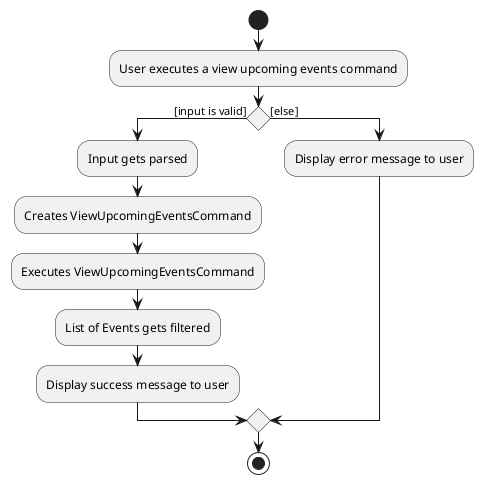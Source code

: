 @startuml
'https://plantuml.com/activity-diagram-beta

start
:User executes a view upcoming events command;
if () then ([input is valid])
    :Input gets parsed;
    :Creates ViewUpcomingEventsCommand;
    :Executes ViewUpcomingEventsCommand;
    :List of Events gets filtered;
    :Display success message to user;
else ([else])
    :Display error message to user;
endif
stop
@enduml
